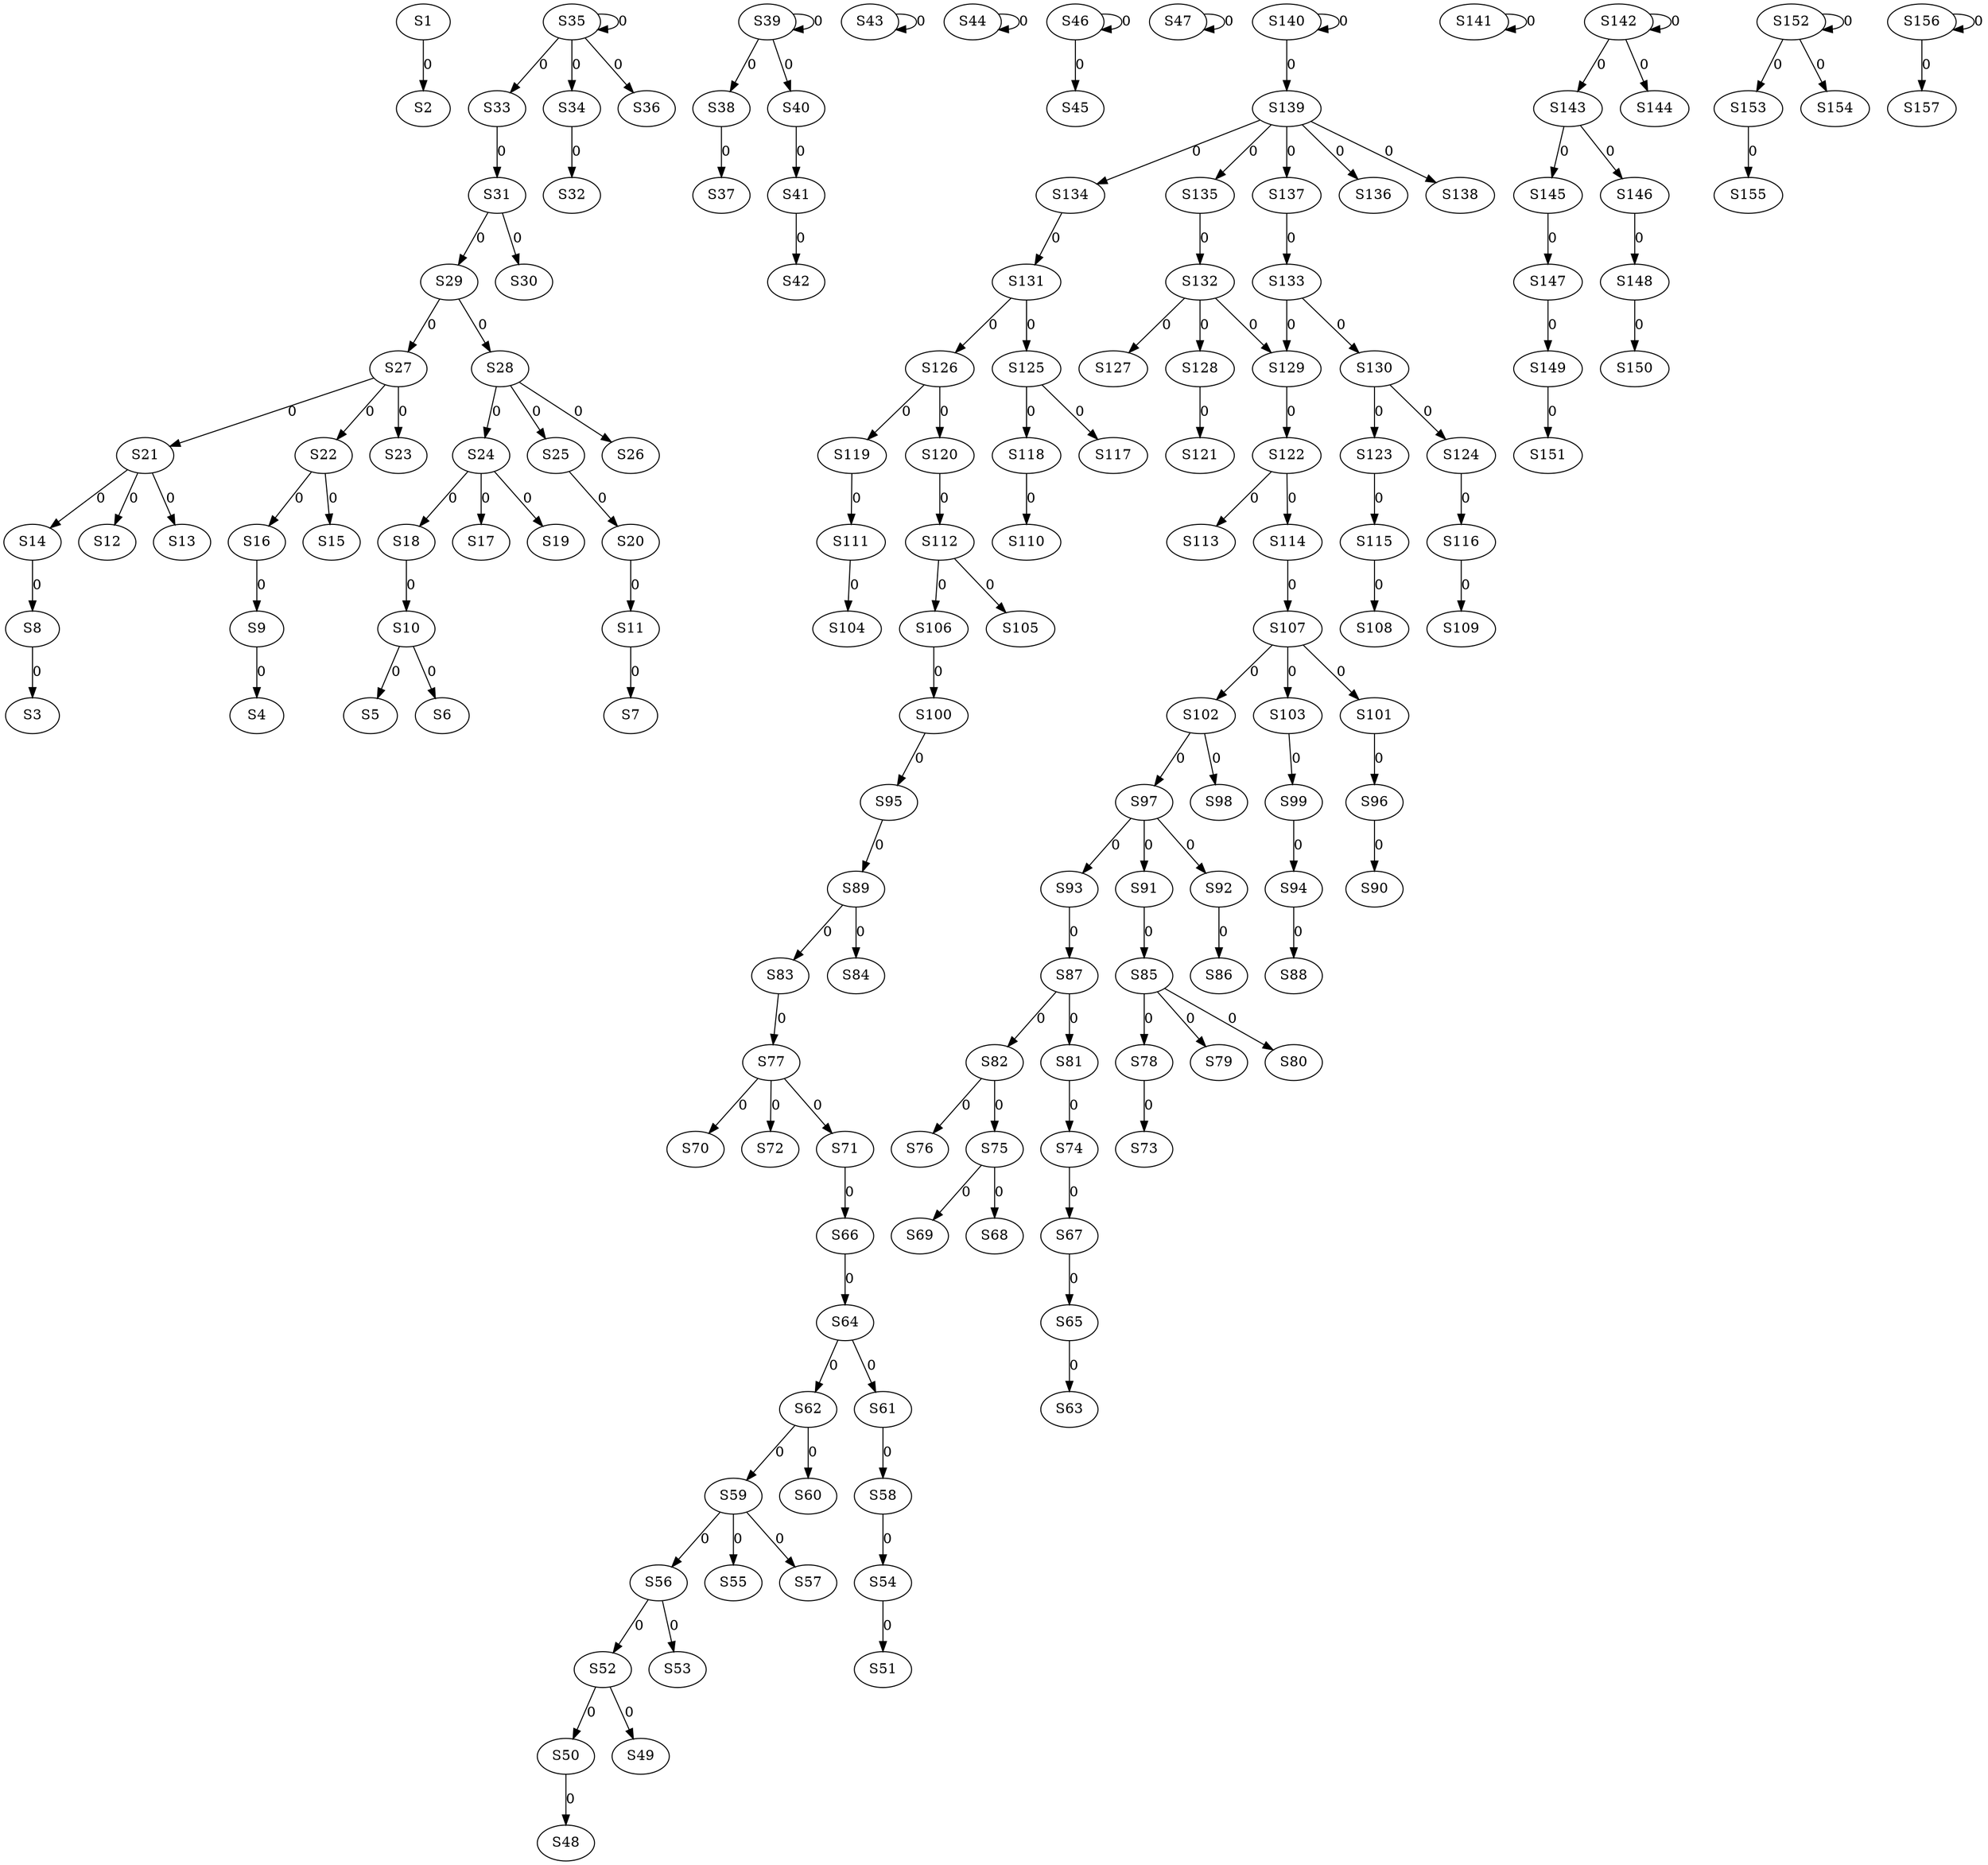 strict digraph {
	S1 -> S2 [ label = 0 ];
	S8 -> S3 [ label = 0 ];
	S9 -> S4 [ label = 0 ];
	S10 -> S5 [ label = 0 ];
	S10 -> S6 [ label = 0 ];
	S11 -> S7 [ label = 0 ];
	S14 -> S8 [ label = 0 ];
	S16 -> S9 [ label = 0 ];
	S18 -> S10 [ label = 0 ];
	S20 -> S11 [ label = 0 ];
	S21 -> S12 [ label = 0 ];
	S21 -> S13 [ label = 0 ];
	S21 -> S14 [ label = 0 ];
	S22 -> S15 [ label = 0 ];
	S22 -> S16 [ label = 0 ];
	S24 -> S17 [ label = 0 ];
	S24 -> S18 [ label = 0 ];
	S24 -> S19 [ label = 0 ];
	S25 -> S20 [ label = 0 ];
	S27 -> S21 [ label = 0 ];
	S27 -> S22 [ label = 0 ];
	S27 -> S23 [ label = 0 ];
	S28 -> S24 [ label = 0 ];
	S28 -> S25 [ label = 0 ];
	S28 -> S26 [ label = 0 ];
	S29 -> S27 [ label = 0 ];
	S29 -> S28 [ label = 0 ];
	S31 -> S29 [ label = 0 ];
	S31 -> S30 [ label = 0 ];
	S33 -> S31 [ label = 0 ];
	S34 -> S32 [ label = 0 ];
	S35 -> S33 [ label = 0 ];
	S35 -> S34 [ label = 0 ];
	S35 -> S35 [ label = 0 ];
	S35 -> S36 [ label = 0 ];
	S38 -> S37 [ label = 0 ];
	S39 -> S38 [ label = 0 ];
	S39 -> S39 [ label = 0 ];
	S39 -> S40 [ label = 0 ];
	S40 -> S41 [ label = 0 ];
	S41 -> S42 [ label = 0 ];
	S43 -> S43 [ label = 0 ];
	S44 -> S44 [ label = 0 ];
	S46 -> S45 [ label = 0 ];
	S46 -> S46 [ label = 0 ];
	S47 -> S47 [ label = 0 ];
	S50 -> S48 [ label = 0 ];
	S52 -> S49 [ label = 0 ];
	S52 -> S50 [ label = 0 ];
	S54 -> S51 [ label = 0 ];
	S56 -> S52 [ label = 0 ];
	S56 -> S53 [ label = 0 ];
	S58 -> S54 [ label = 0 ];
	S59 -> S55 [ label = 0 ];
	S59 -> S56 [ label = 0 ];
	S59 -> S57 [ label = 0 ];
	S61 -> S58 [ label = 0 ];
	S62 -> S59 [ label = 0 ];
	S62 -> S60 [ label = 0 ];
	S64 -> S61 [ label = 0 ];
	S64 -> S62 [ label = 0 ];
	S65 -> S63 [ label = 0 ];
	S66 -> S64 [ label = 0 ];
	S67 -> S65 [ label = 0 ];
	S71 -> S66 [ label = 0 ];
	S74 -> S67 [ label = 0 ];
	S75 -> S68 [ label = 0 ];
	S75 -> S69 [ label = 0 ];
	S77 -> S70 [ label = 0 ];
	S77 -> S71 [ label = 0 ];
	S77 -> S72 [ label = 0 ];
	S78 -> S73 [ label = 0 ];
	S81 -> S74 [ label = 0 ];
	S82 -> S75 [ label = 0 ];
	S82 -> S76 [ label = 0 ];
	S83 -> S77 [ label = 0 ];
	S85 -> S78 [ label = 0 ];
	S85 -> S79 [ label = 0 ];
	S85 -> S80 [ label = 0 ];
	S87 -> S81 [ label = 0 ];
	S87 -> S82 [ label = 0 ];
	S89 -> S83 [ label = 0 ];
	S89 -> S84 [ label = 0 ];
	S91 -> S85 [ label = 0 ];
	S92 -> S86 [ label = 0 ];
	S93 -> S87 [ label = 0 ];
	S94 -> S88 [ label = 0 ];
	S95 -> S89 [ label = 0 ];
	S96 -> S90 [ label = 0 ];
	S97 -> S91 [ label = 0 ];
	S97 -> S92 [ label = 0 ];
	S97 -> S93 [ label = 0 ];
	S99 -> S94 [ label = 0 ];
	S100 -> S95 [ label = 0 ];
	S101 -> S96 [ label = 0 ];
	S102 -> S97 [ label = 0 ];
	S102 -> S98 [ label = 0 ];
	S103 -> S99 [ label = 0 ];
	S106 -> S100 [ label = 0 ];
	S107 -> S101 [ label = 0 ];
	S107 -> S102 [ label = 0 ];
	S107 -> S103 [ label = 0 ];
	S111 -> S104 [ label = 0 ];
	S112 -> S105 [ label = 0 ];
	S112 -> S106 [ label = 0 ];
	S114 -> S107 [ label = 0 ];
	S115 -> S108 [ label = 0 ];
	S116 -> S109 [ label = 0 ];
	S118 -> S110 [ label = 0 ];
	S119 -> S111 [ label = 0 ];
	S120 -> S112 [ label = 0 ];
	S122 -> S113 [ label = 0 ];
	S122 -> S114 [ label = 0 ];
	S123 -> S115 [ label = 0 ];
	S124 -> S116 [ label = 0 ];
	S125 -> S117 [ label = 0 ];
	S125 -> S118 [ label = 0 ];
	S126 -> S119 [ label = 0 ];
	S126 -> S120 [ label = 0 ];
	S128 -> S121 [ label = 0 ];
	S129 -> S122 [ label = 0 ];
	S130 -> S123 [ label = 0 ];
	S130 -> S124 [ label = 0 ];
	S131 -> S125 [ label = 0 ];
	S131 -> S126 [ label = 0 ];
	S132 -> S127 [ label = 0 ];
	S132 -> S128 [ label = 0 ];
	S133 -> S129 [ label = 0 ];
	S133 -> S130 [ label = 0 ];
	S134 -> S131 [ label = 0 ];
	S135 -> S132 [ label = 0 ];
	S137 -> S133 [ label = 0 ];
	S139 -> S134 [ label = 0 ];
	S139 -> S135 [ label = 0 ];
	S139 -> S136 [ label = 0 ];
	S139 -> S137 [ label = 0 ];
	S139 -> S138 [ label = 0 ];
	S140 -> S139 [ label = 0 ];
	S140 -> S140 [ label = 0 ];
	S141 -> S141 [ label = 0 ];
	S142 -> S142 [ label = 0 ];
	S142 -> S143 [ label = 0 ];
	S142 -> S144 [ label = 0 ];
	S143 -> S145 [ label = 0 ];
	S143 -> S146 [ label = 0 ];
	S145 -> S147 [ label = 0 ];
	S146 -> S148 [ label = 0 ];
	S147 -> S149 [ label = 0 ];
	S148 -> S150 [ label = 0 ];
	S149 -> S151 [ label = 0 ];
	S152 -> S152 [ label = 0 ];
	S152 -> S153 [ label = 0 ];
	S152 -> S154 [ label = 0 ];
	S153 -> S155 [ label = 0 ];
	S156 -> S156 [ label = 0 ];
	S156 -> S157 [ label = 0 ];
	S132 -> S129 [ label = 0 ];
}